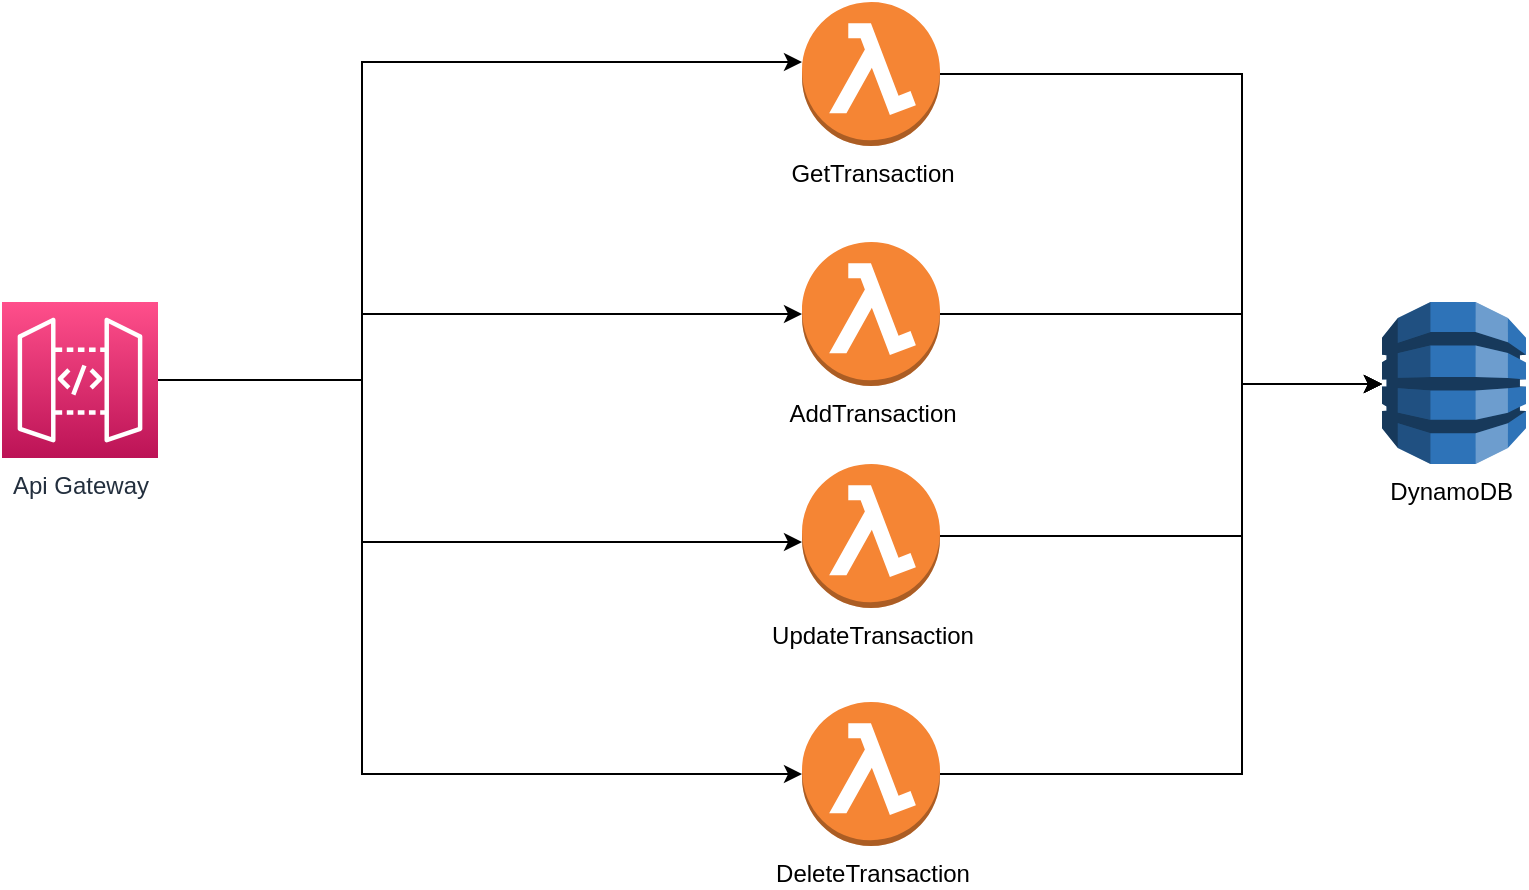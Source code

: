 <mxfile version="19.0.3" type="device"><diagram id="d86fgPLD4g4GdDY4U3gM" name="Page-1"><mxGraphModel dx="1422" dy="762" grid="1" gridSize="10" guides="1" tooltips="1" connect="1" arrows="1" fold="1" page="1" pageScale="1" pageWidth="850" pageHeight="1100" math="0" shadow="0"><root><mxCell id="0"/><mxCell id="1" parent="0"/><mxCell id="_TyjJth8OHGDWj2PNbAf-4" style="edgeStyle=orthogonalEdgeStyle;rounded=0;orthogonalLoop=1;jettySize=auto;html=1;" parent="1" source="_TyjJth8OHGDWj2PNbAf-1" target="_TyjJth8OHGDWj2PNbAf-2" edge="1"><mxGeometry relative="1" as="geometry"><Array as="points"><mxPoint x="360" y="219"/><mxPoint x="360" y="60"/></Array></mxGeometry></mxCell><mxCell id="VKiaEDkAoF0AdNx5pFuS-5" style="edgeStyle=orthogonalEdgeStyle;rounded=0;orthogonalLoop=1;jettySize=auto;html=1;" edge="1" parent="1" source="_TyjJth8OHGDWj2PNbAf-1" target="VKiaEDkAoF0AdNx5pFuS-2"><mxGeometry relative="1" as="geometry"><Array as="points"><mxPoint x="360" y="219"/><mxPoint x="360" y="186"/></Array></mxGeometry></mxCell><mxCell id="VKiaEDkAoF0AdNx5pFuS-7" style="edgeStyle=orthogonalEdgeStyle;rounded=0;orthogonalLoop=1;jettySize=auto;html=1;" edge="1" parent="1" source="_TyjJth8OHGDWj2PNbAf-1" target="VKiaEDkAoF0AdNx5pFuS-3"><mxGeometry relative="1" as="geometry"><Array as="points"><mxPoint x="360" y="219"/><mxPoint x="360" y="300"/></Array></mxGeometry></mxCell><mxCell id="VKiaEDkAoF0AdNx5pFuS-8" style="edgeStyle=orthogonalEdgeStyle;rounded=0;orthogonalLoop=1;jettySize=auto;html=1;" edge="1" parent="1" source="_TyjJth8OHGDWj2PNbAf-1" target="VKiaEDkAoF0AdNx5pFuS-4"><mxGeometry relative="1" as="geometry"><Array as="points"><mxPoint x="360" y="219"/><mxPoint x="360" y="416"/></Array></mxGeometry></mxCell><mxCell id="_TyjJth8OHGDWj2PNbAf-1" value="Api Gateway" style="sketch=0;points=[[0,0,0],[0.25,0,0],[0.5,0,0],[0.75,0,0],[1,0,0],[0,1,0],[0.25,1,0],[0.5,1,0],[0.75,1,0],[1,1,0],[0,0.25,0],[0,0.5,0],[0,0.75,0],[1,0.25,0],[1,0.5,0],[1,0.75,0]];outlineConnect=0;fontColor=#232F3E;gradientColor=#FF4F8B;gradientDirection=north;fillColor=#BC1356;strokeColor=#ffffff;dashed=0;verticalLabelPosition=bottom;verticalAlign=top;align=center;html=1;fontSize=12;fontStyle=0;aspect=fixed;shape=mxgraph.aws4.resourceIcon;resIcon=mxgraph.aws4.api_gateway;" parent="1" vertex="1"><mxGeometry x="180" y="180" width="78" height="78" as="geometry"/></mxCell><mxCell id="VKiaEDkAoF0AdNx5pFuS-1" style="edgeStyle=orthogonalEdgeStyle;rounded=0;orthogonalLoop=1;jettySize=auto;html=1;" edge="1" parent="1" source="_TyjJth8OHGDWj2PNbAf-2" target="_TyjJth8OHGDWj2PNbAf-3"><mxGeometry relative="1" as="geometry"><Array as="points"><mxPoint x="800" y="66"/><mxPoint x="800" y="221"/></Array></mxGeometry></mxCell><mxCell id="_TyjJth8OHGDWj2PNbAf-2" value="GetTransaction" style="outlineConnect=0;dashed=0;verticalLabelPosition=bottom;verticalAlign=top;align=center;html=1;shape=mxgraph.aws3.lambda_function;fillColor=#F58534;gradientColor=none;" parent="1" vertex="1"><mxGeometry x="580" y="30" width="69" height="72" as="geometry"/></mxCell><mxCell id="_TyjJth8OHGDWj2PNbAf-3" value="DynamoDB&amp;nbsp;" style="outlineConnect=0;dashed=0;verticalLabelPosition=bottom;verticalAlign=top;align=center;html=1;shape=mxgraph.aws3.dynamo_db;fillColor=#2E73B8;gradientColor=none;" parent="1" vertex="1"><mxGeometry x="870" y="180" width="72" height="81" as="geometry"/></mxCell><mxCell id="VKiaEDkAoF0AdNx5pFuS-6" style="edgeStyle=orthogonalEdgeStyle;rounded=0;orthogonalLoop=1;jettySize=auto;html=1;" edge="1" parent="1" source="VKiaEDkAoF0AdNx5pFuS-2" target="_TyjJth8OHGDWj2PNbAf-3"><mxGeometry relative="1" as="geometry"><Array as="points"><mxPoint x="800" y="186"/><mxPoint x="800" y="221"/></Array></mxGeometry></mxCell><mxCell id="VKiaEDkAoF0AdNx5pFuS-2" value="AddTransaction" style="outlineConnect=0;dashed=0;verticalLabelPosition=bottom;verticalAlign=top;align=center;html=1;shape=mxgraph.aws3.lambda_function;fillColor=#F58534;gradientColor=none;" vertex="1" parent="1"><mxGeometry x="580" y="150" width="69" height="72" as="geometry"/></mxCell><mxCell id="VKiaEDkAoF0AdNx5pFuS-9" style="edgeStyle=orthogonalEdgeStyle;rounded=0;orthogonalLoop=1;jettySize=auto;html=1;" edge="1" parent="1" source="VKiaEDkAoF0AdNx5pFuS-3" target="_TyjJth8OHGDWj2PNbAf-3"><mxGeometry relative="1" as="geometry"><Array as="points"><mxPoint x="800" y="297"/><mxPoint x="800" y="221"/></Array></mxGeometry></mxCell><mxCell id="VKiaEDkAoF0AdNx5pFuS-3" value="UpdateTransaction" style="outlineConnect=0;dashed=0;verticalLabelPosition=bottom;verticalAlign=top;align=center;html=1;shape=mxgraph.aws3.lambda_function;fillColor=#F58534;gradientColor=none;" vertex="1" parent="1"><mxGeometry x="580" y="261" width="69" height="72" as="geometry"/></mxCell><mxCell id="VKiaEDkAoF0AdNx5pFuS-10" style="edgeStyle=orthogonalEdgeStyle;rounded=0;orthogonalLoop=1;jettySize=auto;html=1;" edge="1" parent="1" source="VKiaEDkAoF0AdNx5pFuS-4" target="_TyjJth8OHGDWj2PNbAf-3"><mxGeometry relative="1" as="geometry"><Array as="points"><mxPoint x="800" y="416"/><mxPoint x="800" y="221"/></Array></mxGeometry></mxCell><mxCell id="VKiaEDkAoF0AdNx5pFuS-4" value="DeleteTransaction" style="outlineConnect=0;dashed=0;verticalLabelPosition=bottom;verticalAlign=top;align=center;html=1;shape=mxgraph.aws3.lambda_function;fillColor=#F58534;gradientColor=none;" vertex="1" parent="1"><mxGeometry x="580" y="380" width="69" height="72" as="geometry"/></mxCell></root></mxGraphModel></diagram></mxfile>